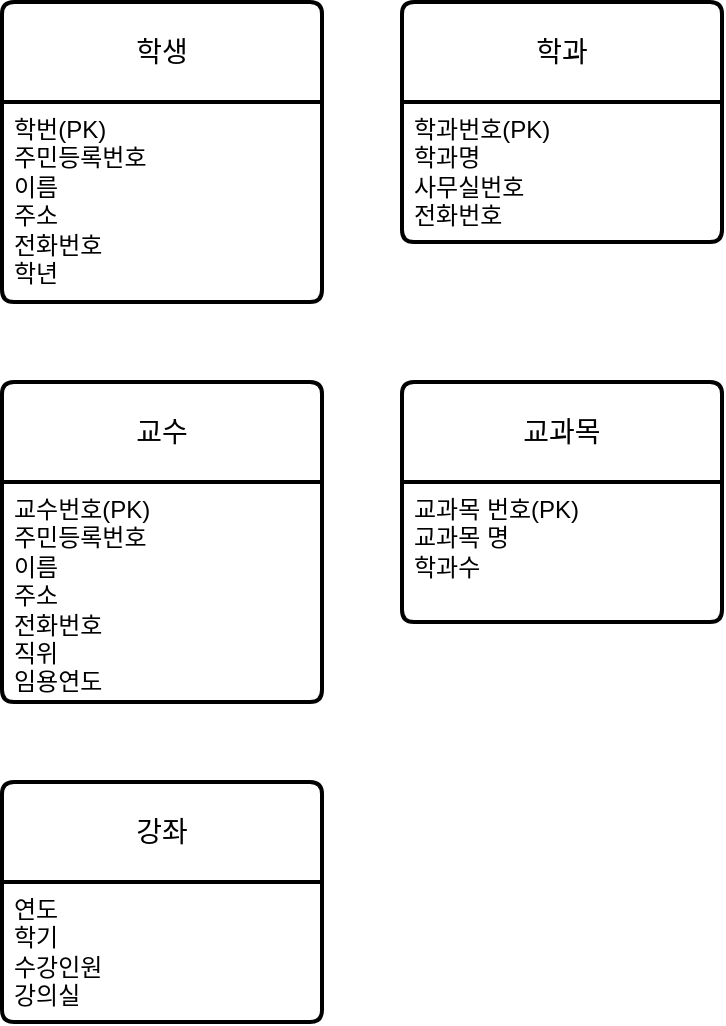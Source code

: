 <mxfile version="21.1.5" type="github">
  <diagram id="R2lEEEUBdFMjLlhIrx00" name="Page-1">
    <mxGraphModel dx="472" dy="1886" grid="1" gridSize="10" guides="1" tooltips="1" connect="1" arrows="1" fold="1" page="1" pageScale="1" pageWidth="850" pageHeight="1100" math="0" shadow="0" extFonts="Permanent Marker^https://fonts.googleapis.com/css?family=Permanent+Marker">
      <root>
        <mxCell id="0" />
        <mxCell id="1" parent="0" />
        <mxCell id="DKQK1CK6jxfivVF9IWAi-1" value="학생" style="swimlane;childLayout=stackLayout;horizontal=1;startSize=50;horizontalStack=0;rounded=1;fontSize=14;fontStyle=0;strokeWidth=2;resizeParent=0;resizeLast=1;shadow=0;dashed=0;align=center;arcSize=4;whiteSpace=wrap;html=1;" vertex="1" parent="1">
          <mxGeometry x="70" y="-60" width="160" height="150" as="geometry" />
        </mxCell>
        <mxCell id="DKQK1CK6jxfivVF9IWAi-2" value="학번(PK)&lt;br&gt;주민등록번호&lt;br&gt;이름&lt;br&gt;주소&lt;br&gt;전화번호&lt;br&gt;학년" style="align=left;strokeColor=none;fillColor=none;spacingLeft=4;fontSize=12;verticalAlign=top;resizable=0;rotatable=0;part=1;html=1;" vertex="1" parent="DKQK1CK6jxfivVF9IWAi-1">
          <mxGeometry y="50" width="160" height="100" as="geometry" />
        </mxCell>
        <mxCell id="DKQK1CK6jxfivVF9IWAi-4" value="교수" style="swimlane;childLayout=stackLayout;horizontal=1;startSize=50;horizontalStack=0;rounded=1;fontSize=14;fontStyle=0;strokeWidth=2;resizeParent=0;resizeLast=1;shadow=0;dashed=0;align=center;arcSize=4;whiteSpace=wrap;html=1;" vertex="1" parent="1">
          <mxGeometry x="70" y="130" width="160" height="160" as="geometry" />
        </mxCell>
        <mxCell id="DKQK1CK6jxfivVF9IWAi-5" value="교수번호(PK)&lt;br&gt;주민등록번호&lt;br&gt;이름&lt;br&gt;주소&lt;br&gt;전화번호&lt;br&gt;직위&lt;br&gt;임용연도" style="align=left;strokeColor=none;fillColor=none;spacingLeft=4;fontSize=12;verticalAlign=top;resizable=0;rotatable=0;part=1;html=1;" vertex="1" parent="DKQK1CK6jxfivVF9IWAi-4">
          <mxGeometry y="50" width="160" height="110" as="geometry" />
        </mxCell>
        <mxCell id="DKQK1CK6jxfivVF9IWAi-6" value="학과" style="swimlane;childLayout=stackLayout;horizontal=1;startSize=50;horizontalStack=0;rounded=1;fontSize=14;fontStyle=0;strokeWidth=2;resizeParent=0;resizeLast=1;shadow=0;dashed=0;align=center;arcSize=4;whiteSpace=wrap;html=1;" vertex="1" parent="1">
          <mxGeometry x="270" y="-60" width="160" height="120" as="geometry" />
        </mxCell>
        <mxCell id="DKQK1CK6jxfivVF9IWAi-7" value="학과번호(PK)&lt;br&gt;학과명&lt;br&gt;사무실번호&lt;br&gt;전화번호" style="align=left;strokeColor=none;fillColor=none;spacingLeft=4;fontSize=12;verticalAlign=top;resizable=0;rotatable=0;part=1;html=1;" vertex="1" parent="DKQK1CK6jxfivVF9IWAi-6">
          <mxGeometry y="50" width="160" height="70" as="geometry" />
        </mxCell>
        <mxCell id="DKQK1CK6jxfivVF9IWAi-8" value="교과목" style="swimlane;childLayout=stackLayout;horizontal=1;startSize=50;horizontalStack=0;rounded=1;fontSize=14;fontStyle=0;strokeWidth=2;resizeParent=0;resizeLast=1;shadow=0;dashed=0;align=center;arcSize=4;whiteSpace=wrap;html=1;" vertex="1" parent="1">
          <mxGeometry x="270" y="130" width="160" height="120" as="geometry" />
        </mxCell>
        <mxCell id="DKQK1CK6jxfivVF9IWAi-9" value="교과목 번호(PK)&lt;br&gt;교과목 명&lt;br&gt;학과수" style="align=left;strokeColor=none;fillColor=none;spacingLeft=4;fontSize=12;verticalAlign=top;resizable=0;rotatable=0;part=1;html=1;" vertex="1" parent="DKQK1CK6jxfivVF9IWAi-8">
          <mxGeometry y="50" width="160" height="70" as="geometry" />
        </mxCell>
        <mxCell id="DKQK1CK6jxfivVF9IWAi-10" value="강좌" style="swimlane;childLayout=stackLayout;horizontal=1;startSize=50;horizontalStack=0;rounded=1;fontSize=14;fontStyle=0;strokeWidth=2;resizeParent=0;resizeLast=1;shadow=0;dashed=0;align=center;arcSize=4;whiteSpace=wrap;html=1;" vertex="1" parent="1">
          <mxGeometry x="70" y="330" width="160" height="120" as="geometry" />
        </mxCell>
        <mxCell id="DKQK1CK6jxfivVF9IWAi-11" value="연도&lt;br&gt;학기&lt;br&gt;수강인원&lt;br&gt;강의실" style="align=left;strokeColor=none;fillColor=none;spacingLeft=4;fontSize=12;verticalAlign=top;resizable=0;rotatable=0;part=1;html=1;" vertex="1" parent="DKQK1CK6jxfivVF9IWAi-10">
          <mxGeometry y="50" width="160" height="70" as="geometry" />
        </mxCell>
      </root>
    </mxGraphModel>
  </diagram>
</mxfile>
